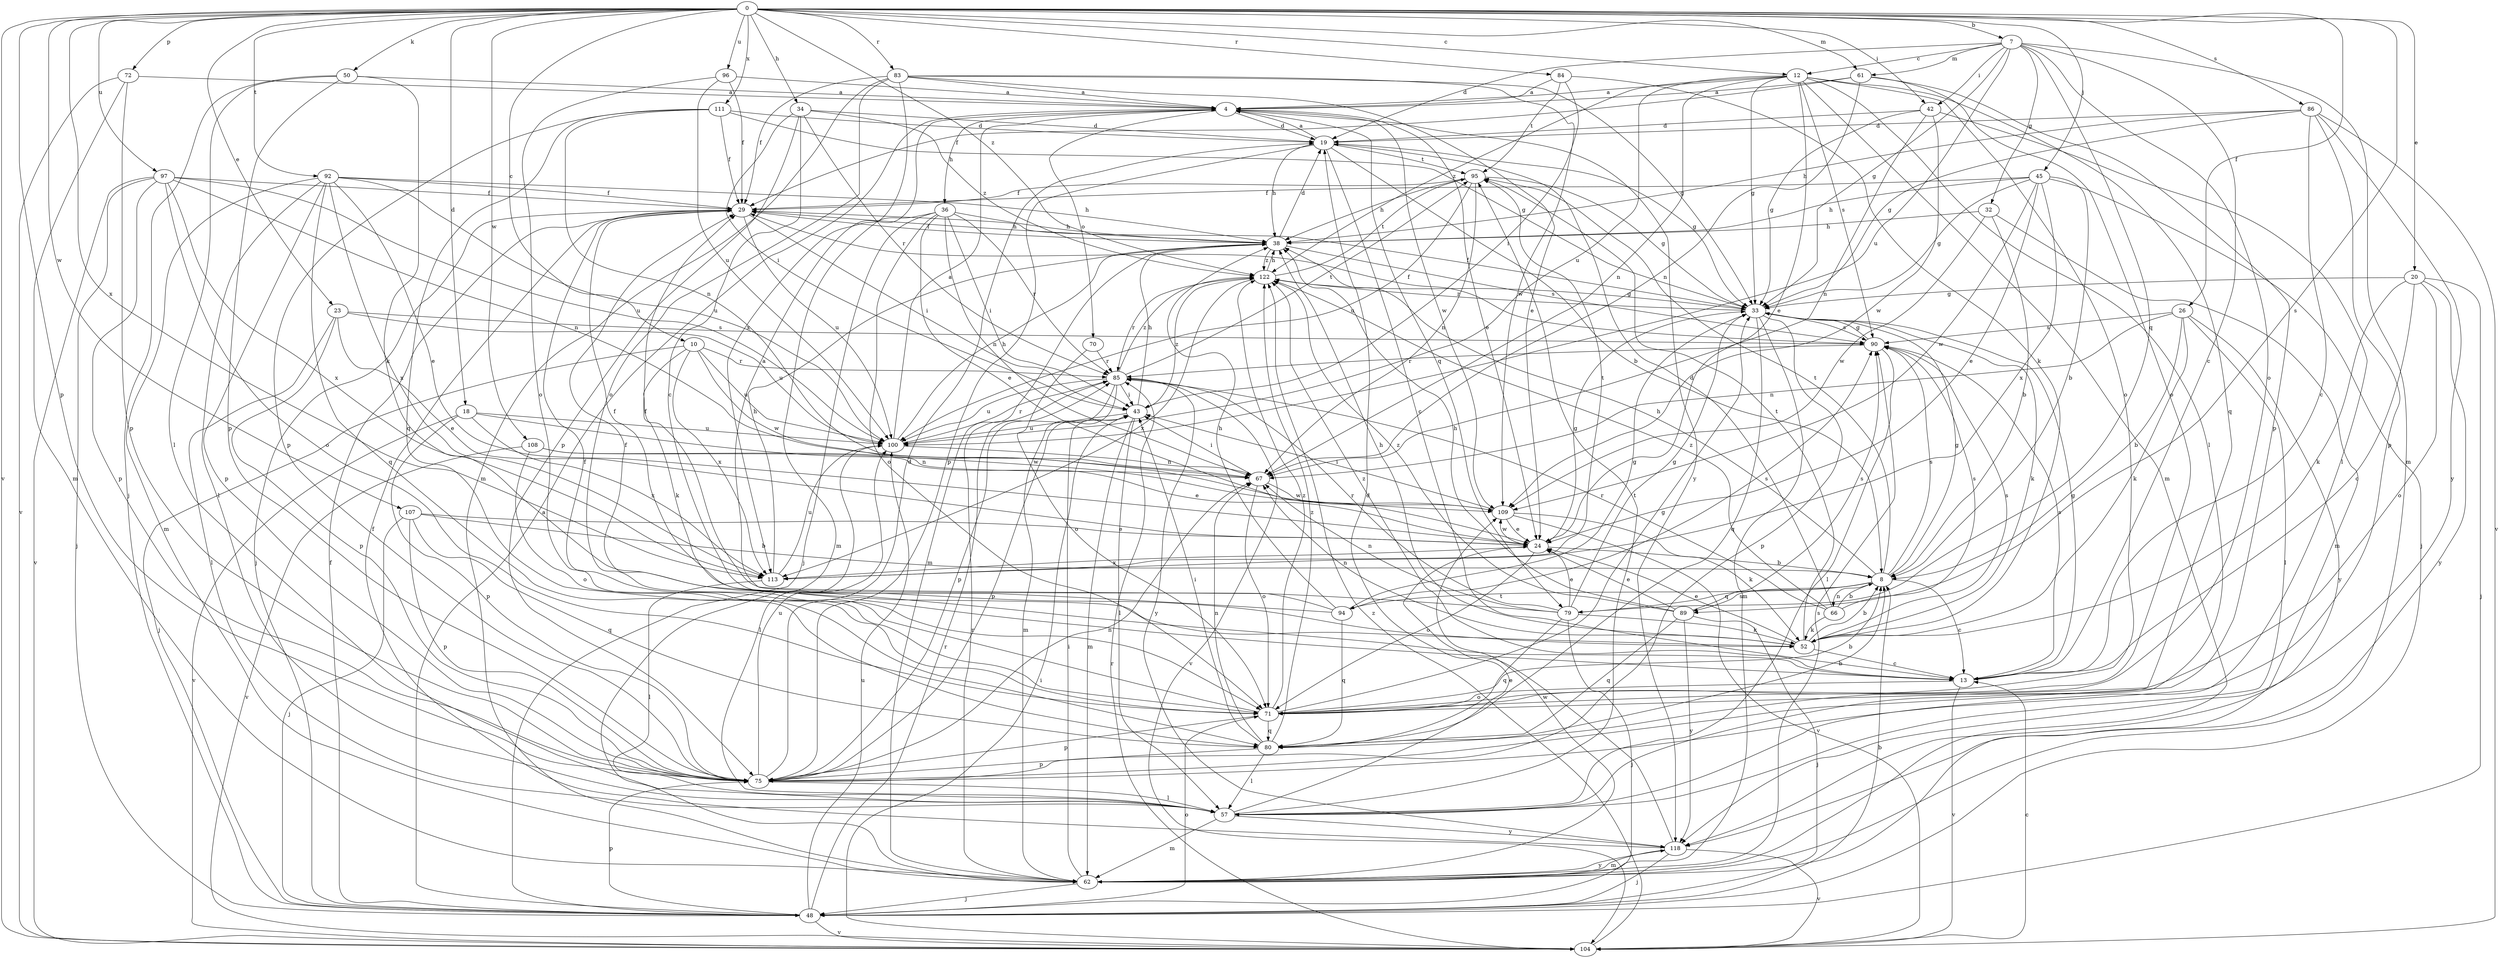 strict digraph  {
0;
4;
7;
8;
10;
12;
13;
18;
19;
20;
23;
24;
26;
29;
32;
33;
34;
36;
38;
42;
43;
45;
48;
50;
52;
57;
61;
62;
66;
67;
70;
71;
72;
75;
79;
80;
83;
84;
85;
86;
89;
90;
92;
94;
95;
96;
97;
100;
104;
107;
108;
109;
111;
113;
118;
122;
0 -> 7  [label=b];
0 -> 10  [label=c];
0 -> 12  [label=c];
0 -> 18  [label=d];
0 -> 20  [label=e];
0 -> 23  [label=e];
0 -> 26  [label=f];
0 -> 34  [label=h];
0 -> 42  [label=i];
0 -> 45  [label=j];
0 -> 50  [label=k];
0 -> 61  [label=m];
0 -> 72  [label=p];
0 -> 75  [label=p];
0 -> 83  [label=r];
0 -> 84  [label=r];
0 -> 86  [label=s];
0 -> 89  [label=s];
0 -> 92  [label=t];
0 -> 96  [label=u];
0 -> 97  [label=u];
0 -> 104  [label=v];
0 -> 107  [label=w];
0 -> 108  [label=w];
0 -> 111  [label=x];
0 -> 113  [label=x];
0 -> 122  [label=z];
4 -> 19  [label=d];
4 -> 24  [label=e];
4 -> 36  [label=h];
4 -> 70  [label=o];
4 -> 79  [label=q];
4 -> 109  [label=w];
4 -> 118  [label=y];
7 -> 12  [label=c];
7 -> 13  [label=c];
7 -> 19  [label=d];
7 -> 32  [label=g];
7 -> 33  [label=g];
7 -> 42  [label=i];
7 -> 61  [label=m];
7 -> 62  [label=m];
7 -> 71  [label=o];
7 -> 79  [label=q];
7 -> 100  [label=u];
8 -> 13  [label=c];
8 -> 33  [label=g];
8 -> 38  [label=h];
8 -> 66  [label=n];
8 -> 79  [label=q];
8 -> 89  [label=s];
8 -> 90  [label=s];
8 -> 94  [label=t];
8 -> 95  [label=t];
10 -> 48  [label=j];
10 -> 52  [label=k];
10 -> 85  [label=r];
10 -> 100  [label=u];
10 -> 109  [label=w];
10 -> 113  [label=x];
12 -> 4  [label=a];
12 -> 24  [label=e];
12 -> 33  [label=g];
12 -> 57  [label=l];
12 -> 62  [label=m];
12 -> 67  [label=n];
12 -> 71  [label=o];
12 -> 80  [label=q];
12 -> 90  [label=s];
12 -> 100  [label=u];
12 -> 122  [label=z];
13 -> 29  [label=f];
13 -> 33  [label=g];
13 -> 71  [label=o];
13 -> 90  [label=s];
13 -> 104  [label=v];
13 -> 122  [label=z];
18 -> 75  [label=p];
18 -> 100  [label=u];
18 -> 104  [label=v];
18 -> 109  [label=w];
18 -> 113  [label=x];
19 -> 4  [label=a];
19 -> 8  [label=b];
19 -> 13  [label=c];
19 -> 33  [label=g];
19 -> 38  [label=h];
19 -> 75  [label=p];
19 -> 95  [label=t];
20 -> 13  [label=c];
20 -> 33  [label=g];
20 -> 48  [label=j];
20 -> 52  [label=k];
20 -> 71  [label=o];
20 -> 118  [label=y];
23 -> 24  [label=e];
23 -> 57  [label=l];
23 -> 75  [label=p];
23 -> 90  [label=s];
23 -> 100  [label=u];
24 -> 8  [label=b];
24 -> 33  [label=g];
24 -> 71  [label=o];
24 -> 109  [label=w];
24 -> 113  [label=x];
26 -> 8  [label=b];
26 -> 52  [label=k];
26 -> 57  [label=l];
26 -> 67  [label=n];
26 -> 90  [label=s];
26 -> 118  [label=y];
29 -> 38  [label=h];
29 -> 43  [label=i];
29 -> 48  [label=j];
29 -> 100  [label=u];
32 -> 8  [label=b];
32 -> 38  [label=h];
32 -> 62  [label=m];
32 -> 109  [label=w];
33 -> 29  [label=f];
33 -> 52  [label=k];
33 -> 62  [label=m];
33 -> 75  [label=p];
33 -> 80  [label=q];
33 -> 90  [label=s];
33 -> 122  [label=z];
34 -> 13  [label=c];
34 -> 19  [label=d];
34 -> 43  [label=i];
34 -> 75  [label=p];
34 -> 85  [label=r];
34 -> 122  [label=z];
36 -> 24  [label=e];
36 -> 38  [label=h];
36 -> 43  [label=i];
36 -> 48  [label=j];
36 -> 62  [label=m];
36 -> 67  [label=n];
36 -> 71  [label=o];
36 -> 85  [label=r];
38 -> 19  [label=d];
38 -> 29  [label=f];
38 -> 62  [label=m];
38 -> 90  [label=s];
38 -> 122  [label=z];
42 -> 19  [label=d];
42 -> 33  [label=g];
42 -> 57  [label=l];
42 -> 67  [label=n];
42 -> 109  [label=w];
43 -> 38  [label=h];
43 -> 57  [label=l];
43 -> 62  [label=m];
43 -> 75  [label=p];
43 -> 100  [label=u];
43 -> 122  [label=z];
45 -> 8  [label=b];
45 -> 24  [label=e];
45 -> 29  [label=f];
45 -> 33  [label=g];
45 -> 38  [label=h];
45 -> 48  [label=j];
45 -> 109  [label=w];
45 -> 113  [label=x];
48 -> 4  [label=a];
48 -> 8  [label=b];
48 -> 29  [label=f];
48 -> 71  [label=o];
48 -> 75  [label=p];
48 -> 85  [label=r];
48 -> 100  [label=u];
48 -> 104  [label=v];
50 -> 4  [label=a];
50 -> 48  [label=j];
50 -> 52  [label=k];
50 -> 57  [label=l];
50 -> 75  [label=p];
52 -> 8  [label=b];
52 -> 13  [label=c];
52 -> 24  [label=e];
52 -> 38  [label=h];
52 -> 67  [label=n];
52 -> 90  [label=s];
52 -> 95  [label=t];
57 -> 24  [label=e];
57 -> 62  [label=m];
57 -> 95  [label=t];
57 -> 118  [label=y];
61 -> 4  [label=a];
61 -> 29  [label=f];
61 -> 67  [label=n];
61 -> 71  [label=o];
61 -> 75  [label=p];
62 -> 43  [label=i];
62 -> 48  [label=j];
62 -> 85  [label=r];
62 -> 90  [label=s];
62 -> 109  [label=w];
62 -> 118  [label=y];
66 -> 8  [label=b];
66 -> 19  [label=d];
66 -> 52  [label=k];
66 -> 85  [label=r];
66 -> 90  [label=s];
66 -> 122  [label=z];
67 -> 43  [label=i];
67 -> 71  [label=o];
67 -> 109  [label=w];
70 -> 71  [label=o];
70 -> 85  [label=r];
71 -> 8  [label=b];
71 -> 29  [label=f];
71 -> 33  [label=g];
71 -> 75  [label=p];
71 -> 80  [label=q];
71 -> 122  [label=z];
72 -> 4  [label=a];
72 -> 62  [label=m];
72 -> 75  [label=p];
72 -> 104  [label=v];
75 -> 19  [label=d];
75 -> 57  [label=l];
75 -> 67  [label=n];
75 -> 100  [label=u];
79 -> 24  [label=e];
79 -> 29  [label=f];
79 -> 33  [label=g];
79 -> 48  [label=j];
79 -> 52  [label=k];
79 -> 67  [label=n];
79 -> 80  [label=q];
79 -> 85  [label=r];
80 -> 8  [label=b];
80 -> 43  [label=i];
80 -> 57  [label=l];
80 -> 67  [label=n];
80 -> 75  [label=p];
80 -> 122  [label=z];
83 -> 4  [label=a];
83 -> 24  [label=e];
83 -> 29  [label=f];
83 -> 33  [label=g];
83 -> 62  [label=m];
83 -> 71  [label=o];
83 -> 109  [label=w];
83 -> 113  [label=x];
84 -> 4  [label=a];
84 -> 43  [label=i];
84 -> 52  [label=k];
84 -> 95  [label=t];
85 -> 43  [label=i];
85 -> 62  [label=m];
85 -> 75  [label=p];
85 -> 95  [label=t];
85 -> 100  [label=u];
85 -> 104  [label=v];
85 -> 118  [label=y];
85 -> 122  [label=z];
86 -> 13  [label=c];
86 -> 19  [label=d];
86 -> 33  [label=g];
86 -> 38  [label=h];
86 -> 75  [label=p];
86 -> 104  [label=v];
86 -> 118  [label=y];
89 -> 24  [label=e];
89 -> 38  [label=h];
89 -> 48  [label=j];
89 -> 80  [label=q];
89 -> 90  [label=s];
89 -> 118  [label=y];
89 -> 122  [label=z];
90 -> 29  [label=f];
90 -> 33  [label=g];
90 -> 57  [label=l];
90 -> 85  [label=r];
92 -> 24  [label=e];
92 -> 29  [label=f];
92 -> 38  [label=h];
92 -> 57  [label=l];
92 -> 62  [label=m];
92 -> 75  [label=p];
92 -> 80  [label=q];
92 -> 100  [label=u];
92 -> 113  [label=x];
94 -> 4  [label=a];
94 -> 29  [label=f];
94 -> 33  [label=g];
94 -> 38  [label=h];
94 -> 80  [label=q];
94 -> 90  [label=s];
95 -> 29  [label=f];
95 -> 33  [label=g];
95 -> 38  [label=h];
95 -> 67  [label=n];
95 -> 100  [label=u];
96 -> 4  [label=a];
96 -> 29  [label=f];
96 -> 71  [label=o];
96 -> 100  [label=u];
97 -> 29  [label=f];
97 -> 48  [label=j];
97 -> 67  [label=n];
97 -> 71  [label=o];
97 -> 75  [label=p];
97 -> 100  [label=u];
97 -> 104  [label=v];
97 -> 113  [label=x];
100 -> 4  [label=a];
100 -> 38  [label=h];
100 -> 57  [label=l];
100 -> 67  [label=n];
100 -> 85  [label=r];
104 -> 13  [label=c];
104 -> 43  [label=i];
104 -> 85  [label=r];
104 -> 122  [label=z];
107 -> 8  [label=b];
107 -> 24  [label=e];
107 -> 48  [label=j];
107 -> 75  [label=p];
107 -> 80  [label=q];
108 -> 24  [label=e];
108 -> 67  [label=n];
108 -> 71  [label=o];
108 -> 104  [label=v];
109 -> 24  [label=e];
109 -> 43  [label=i];
109 -> 52  [label=k];
109 -> 104  [label=v];
111 -> 19  [label=d];
111 -> 29  [label=f];
111 -> 33  [label=g];
111 -> 67  [label=n];
111 -> 75  [label=p];
111 -> 80  [label=q];
113 -> 38  [label=h];
113 -> 57  [label=l];
113 -> 95  [label=t];
113 -> 100  [label=u];
118 -> 19  [label=d];
118 -> 29  [label=f];
118 -> 48  [label=j];
118 -> 62  [label=m];
118 -> 104  [label=v];
122 -> 33  [label=g];
122 -> 38  [label=h];
122 -> 85  [label=r];
122 -> 95  [label=t];
122 -> 113  [label=x];
}

